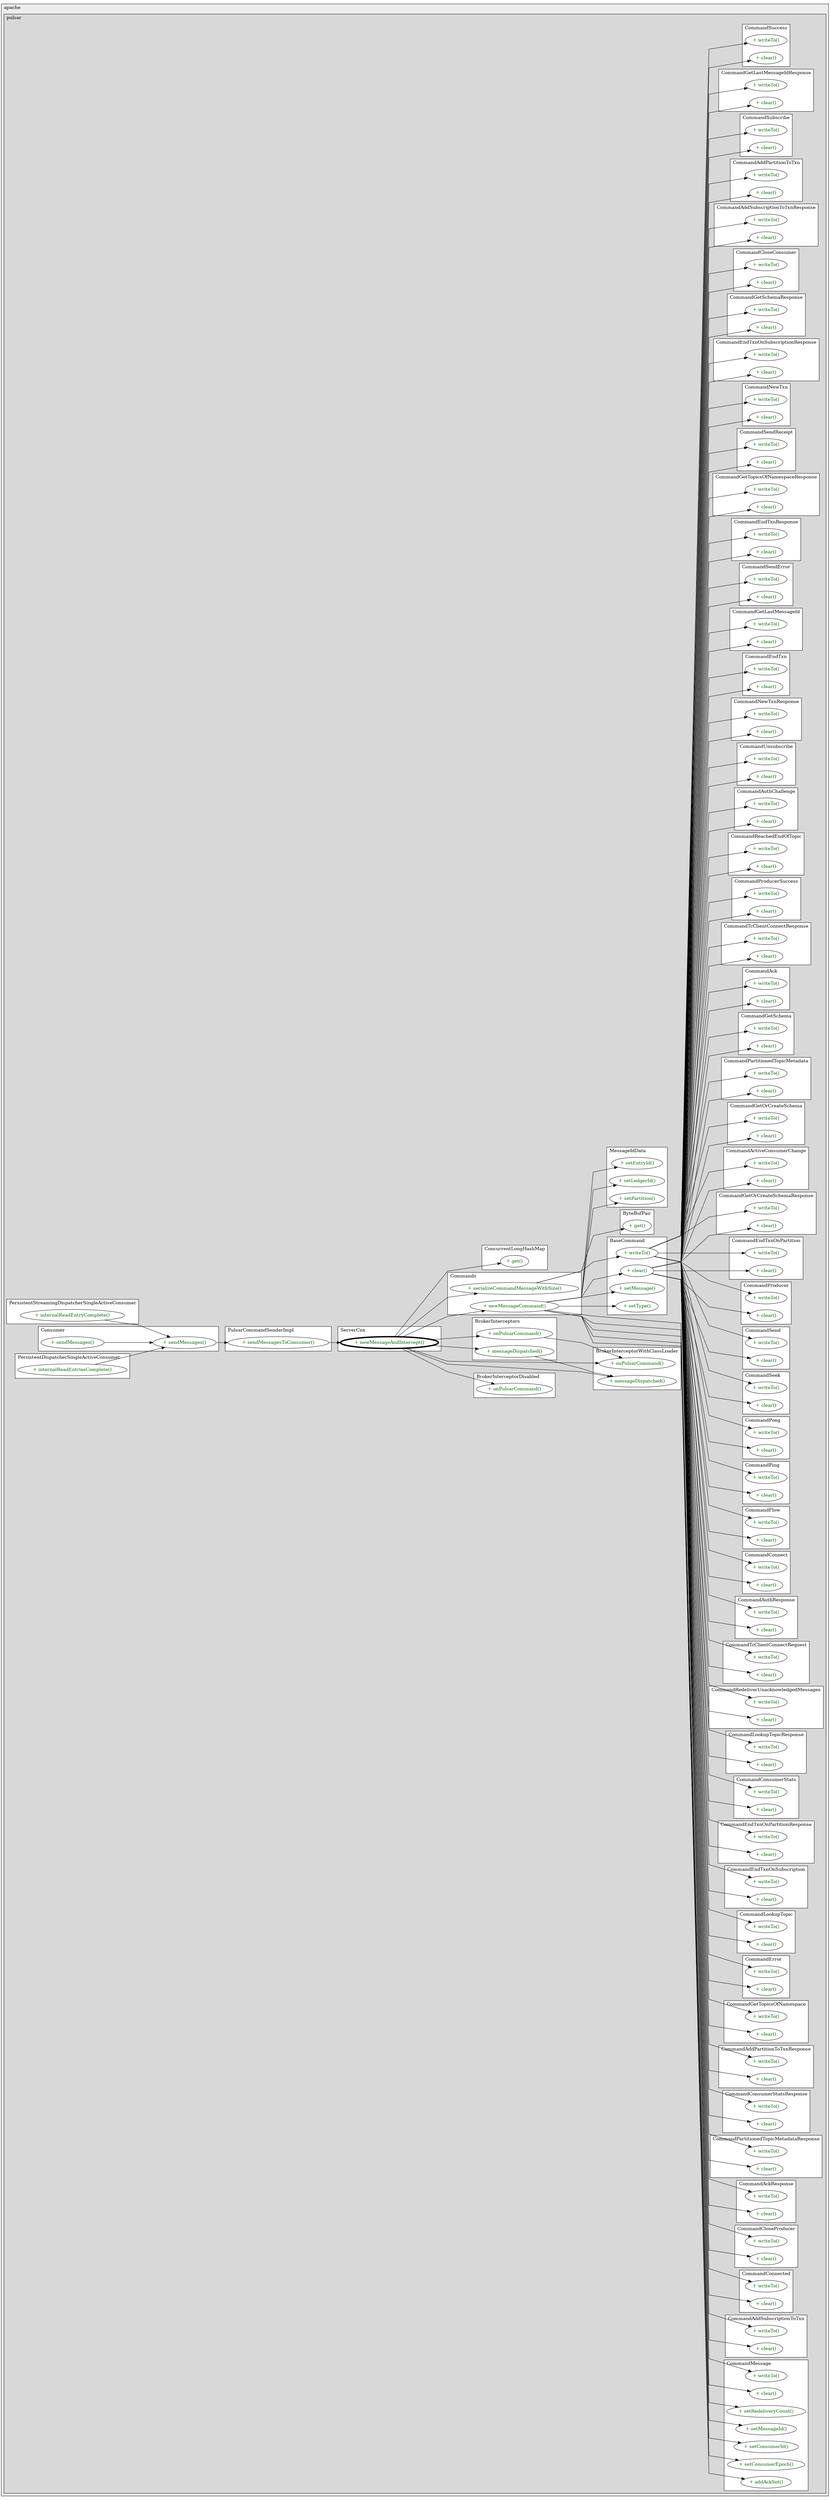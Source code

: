 @startuml

/' diagram meta data start
config=CallConfiguration;
{
  "rootMethod": "org.apache.pulsar.broker.service.ServerCnx#newMessageAndIntercept(long,long,long,int,int,ByteBuf,long[],String,long)",
  "projectClassification": {
    "searchMode": "OpenProject", // OpenProject, AllProjects
    "includedProjects": "",
    "pathEndKeywords": "*.impl",
    "isClientPath": "",
    "isClientName": "",
    "isTestPath": "",
    "isTestName": "",
    "isMappingPath": "",
    "isMappingName": "",
    "isDataAccessPath": "",
    "isDataAccessName": "",
    "isDataStructurePath": "",
    "isDataStructureName": "",
    "isInterfaceStructuresPath": "",
    "isInterfaceStructuresName": "",
    "isEntryPointPath": "",
    "isEntryPointName": "",
    "treatFinalFieldsAsMandatory": false
  },
  "graphRestriction": {
    "classPackageExcludeFilter": "",
    "classPackageIncludeFilter": "",
    "classNameExcludeFilter": "",
    "classNameIncludeFilter": "",
    "methodNameExcludeFilter": "",
    "methodNameIncludeFilter": "",
    "removeByInheritance": "", // inheritance/annotation based filtering is done in a second step
    "removeByAnnotation": "",
    "removeByClassPackage": "", // cleanup the graph after inheritance/annotation based filtering is done
    "removeByClassName": "",
    "cutMappings": false,
    "cutEnum": true,
    "cutTests": true,
    "cutClient": true,
    "cutDataAccess": true,
    "cutInterfaceStructures": true,
    "cutDataStructures": true,
    "cutGetterAndSetter": true,
    "cutConstructors": true
  },
  "graphTraversal": {
    "forwardDepth": 3,
    "backwardDepth": 3,
    "classPackageExcludeFilter": "",
    "classPackageIncludeFilter": "",
    "classNameExcludeFilter": "",
    "classNameIncludeFilter": "",
    "methodNameExcludeFilter": "",
    "methodNameIncludeFilter": "",
    "hideMappings": false,
    "hideDataStructures": false,
    "hidePrivateMethods": true,
    "hideInterfaceCalls": true, // indirection: implementation -> interface (is hidden) -> implementation
    "onlyShowApplicationEntryPoints": false, // root node is included
    "useMethodCallsForStructureDiagram": "ForwardOnly" // ForwardOnly, BothDirections, No
  },
  "details": {
    "aggregation": "GroupByClass", // ByClass, GroupByClass, None
    "showMethodParametersTypes": false,
    "showMethodParametersNames": false,
    "showMethodReturnType": false,
    "showPackageLevels": 2,
    "showCallOrder": false,
    "edgeMode": "MethodsOnly", // TypesOnly, MethodsOnly, TypesAndMethods, MethodsAndDirectTypeUsage
    "showDetailedClassStructure": false
  },
  "rootClass": "org.apache.pulsar.broker.service.ServerCnx",
  "extensionCallbackMethod": "" // qualified.class.name#methodName - signature: public static String method(String)
}
diagram meta data end '/



digraph g {
    rankdir="LR"
    splines=polyline
    

'nodes 
subgraph cluster_1411517106 { 
   	label=apache
	labeljust=l
	fillcolor="#ececec"
	style=filled
   
   subgraph cluster_523310109 { 
   	label=pulsar
	labeljust=l
	fillcolor="#d8d8d8"
	style=filled
   
   subgraph cluster_1009595974 { 
   	label=CommandSuccess
	labeljust=l
	fillcolor=white
	style=filled
   
   CommandSuccess297559756XXXclear0[
	label="+ clear()"
	style=filled
	fillcolor=white
	tooltip="CommandSuccess

null"
	fontcolor=darkgreen
];

CommandSuccess297559756XXXwriteTo2020032555[
	label="+ writeTo()"
	style=filled
	fillcolor=white
	tooltip="CommandSuccess

null"
	fontcolor=darkgreen
];
} 

subgraph cluster_1071744038 { 
   	label=CommandAddSubscriptionToTxn
	labeljust=l
	fillcolor=white
	style=filled
   
   CommandAddSubscriptionToTxn297559756XXXclear0[
	label="+ clear()"
	style=filled
	fillcolor=white
	tooltip="CommandAddSubscriptionToTxn

null"
	fontcolor=darkgreen
];

CommandAddSubscriptionToTxn297559756XXXwriteTo2020032555[
	label="+ writeTo()"
	style=filled
	fillcolor=white
	tooltip="CommandAddSubscriptionToTxn

null"
	fontcolor=darkgreen
];
} 

subgraph cluster_1084495104 { 
   	label=CommandConnected
	labeljust=l
	fillcolor=white
	style=filled
   
   CommandConnected297559756XXXclear0[
	label="+ clear()"
	style=filled
	fillcolor=white
	tooltip="CommandConnected

null"
	fontcolor=darkgreen
];

CommandConnected297559756XXXwriteTo2020032555[
	label="+ writeTo()"
	style=filled
	fillcolor=white
	tooltip="CommandConnected

null"
	fontcolor=darkgreen
];
} 

subgraph cluster_1099842015 { 
   	label=CommandCloseProducer
	labeljust=l
	fillcolor=white
	style=filled
   
   CommandCloseProducer297559756XXXclear0[
	label="+ clear()"
	style=filled
	fillcolor=white
	tooltip="CommandCloseProducer

null"
	fontcolor=darkgreen
];

CommandCloseProducer297559756XXXwriteTo2020032555[
	label="+ writeTo()"
	style=filled
	fillcolor=white
	tooltip="CommandCloseProducer

null"
	fontcolor=darkgreen
];
} 

subgraph cluster_1132581343 { 
   	label=CommandAckResponse
	labeljust=l
	fillcolor=white
	style=filled
   
   CommandAckResponse297559756XXXclear0[
	label="+ clear()"
	style=filled
	fillcolor=white
	tooltip="CommandAckResponse

null"
	fontcolor=darkgreen
];

CommandAckResponse297559756XXXwriteTo2020032555[
	label="+ writeTo()"
	style=filled
	fillcolor=white
	tooltip="CommandAckResponse

null"
	fontcolor=darkgreen
];
} 

subgraph cluster_1184701567 { 
   	label=CommandPartitionedTopicMetadataResponse
	labeljust=l
	fillcolor=white
	style=filled
   
   CommandPartitionedTopicMetadataResponse297559756XXXclear0[
	label="+ clear()"
	style=filled
	fillcolor=white
	tooltip="CommandPartitionedTopicMetadataResponse

null"
	fontcolor=darkgreen
];

CommandPartitionedTopicMetadataResponse297559756XXXwriteTo2020032555[
	label="+ writeTo()"
	style=filled
	fillcolor=white
	tooltip="CommandPartitionedTopicMetadataResponse

null"
	fontcolor=darkgreen
];
} 

subgraph cluster_1224357303 { 
   	label=Consumer
	labeljust=l
	fillcolor=white
	style=filled
   
   Consumer1718290011XXXsendMessages1093529996[
	label="+ sendMessages()"
	style=filled
	fillcolor=white
	tooltip="Consumer

&#10;  Dispatch a list of entries to the consumer. \<br/\>&#10;  \<b\>It is also responsible to release entries data and recycle entries object.\</b\>&#10; &#10;  @return a SendMessageInfo object that contains the detail of what was sent to consumer&#10; "
	fontcolor=darkgreen
];

Consumer1718290011XXXsendMessages1436037244[
	label="+ sendMessages()"
	style=filled
	fillcolor=white
	tooltip="Consumer

null"
	fontcolor=darkgreen
];
} 

subgraph cluster_1232211318 { 
   	label=MessageIdData
	labeljust=l
	fillcolor=white
	style=filled
   
   MessageIdData297559756XXXsetEntryId3327612[
	label="+ setEntryId()"
	style=filled
	fillcolor=white
	tooltip="MessageIdData

null"
	fontcolor=darkgreen
];

MessageIdData297559756XXXsetLedgerId3327612[
	label="+ setLedgerId()"
	style=filled
	fillcolor=white
	tooltip="MessageIdData

null"
	fontcolor=darkgreen
];

MessageIdData297559756XXXsetPartition104431[
	label="+ setPartition()"
	style=filled
	fillcolor=white
	tooltip="MessageIdData

null"
	fontcolor=darkgreen
];
} 

subgraph cluster_124729121 { 
   	label=CommandConsumerStatsResponse
	labeljust=l
	fillcolor=white
	style=filled
   
   CommandConsumerStatsResponse297559756XXXclear0[
	label="+ clear()"
	style=filled
	fillcolor=white
	tooltip="CommandConsumerStatsResponse

null"
	fontcolor=darkgreen
];

CommandConsumerStatsResponse297559756XXXwriteTo2020032555[
	label="+ writeTo()"
	style=filled
	fillcolor=white
	tooltip="CommandConsumerStatsResponse

null"
	fontcolor=darkgreen
];
} 

subgraph cluster_1295067010 { 
   	label=CommandAddPartitionToTxnResponse
	labeljust=l
	fillcolor=white
	style=filled
   
   CommandAddPartitionToTxnResponse297559756XXXclear0[
	label="+ clear()"
	style=filled
	fillcolor=white
	tooltip="CommandAddPartitionToTxnResponse

null"
	fontcolor=darkgreen
];

CommandAddPartitionToTxnResponse297559756XXXwriteTo2020032555[
	label="+ writeTo()"
	style=filled
	fillcolor=white
	tooltip="CommandAddPartitionToTxnResponse

null"
	fontcolor=darkgreen
];
} 

subgraph cluster_138098803 { 
   	label=CommandGetTopicsOfNamespace
	labeljust=l
	fillcolor=white
	style=filled
   
   CommandGetTopicsOfNamespace297559756XXXclear0[
	label="+ clear()"
	style=filled
	fillcolor=white
	tooltip="CommandGetTopicsOfNamespace

null"
	fontcolor=darkgreen
];

CommandGetTopicsOfNamespace297559756XXXwriteTo2020032555[
	label="+ writeTo()"
	style=filled
	fillcolor=white
	tooltip="CommandGetTopicsOfNamespace

null"
	fontcolor=darkgreen
];
} 

subgraph cluster_1398234495 { 
   	label=CommandError
	labeljust=l
	fillcolor=white
	style=filled
   
   CommandError297559756XXXclear0[
	label="+ clear()"
	style=filled
	fillcolor=white
	tooltip="CommandError

null"
	fontcolor=darkgreen
];

CommandError297559756XXXwriteTo2020032555[
	label="+ writeTo()"
	style=filled
	fillcolor=white
	tooltip="CommandError

null"
	fontcolor=darkgreen
];
} 

subgraph cluster_1401742860 { 
   	label=CommandLookupTopic
	labeljust=l
	fillcolor=white
	style=filled
   
   CommandLookupTopic297559756XXXclear0[
	label="+ clear()"
	style=filled
	fillcolor=white
	tooltip="CommandLookupTopic

null"
	fontcolor=darkgreen
];

CommandLookupTopic297559756XXXwriteTo2020032555[
	label="+ writeTo()"
	style=filled
	fillcolor=white
	tooltip="CommandLookupTopic

null"
	fontcolor=darkgreen
];
} 

subgraph cluster_1405374900 { 
   	label=CommandEndTxnOnSubscription
	labeljust=l
	fillcolor=white
	style=filled
   
   CommandEndTxnOnSubscription297559756XXXclear0[
	label="+ clear()"
	style=filled
	fillcolor=white
	tooltip="CommandEndTxnOnSubscription

null"
	fontcolor=darkgreen
];

CommandEndTxnOnSubscription297559756XXXwriteTo2020032555[
	label="+ writeTo()"
	style=filled
	fillcolor=white
	tooltip="CommandEndTxnOnSubscription

null"
	fontcolor=darkgreen
];
} 

subgraph cluster_144653824 { 
   	label=BrokerInterceptorDisabled
	labeljust=l
	fillcolor=white
	style=filled
   
   BrokerInterceptorDisabled1593963802XXXonPulsarCommand23274308[
	label="+ onPulsarCommand()"
	style=filled
	fillcolor=white
	tooltip="BrokerInterceptorDisabled

&#10;  Called by the broker while new command incoming.&#10; "
	fontcolor=darkgreen
];
} 

subgraph cluster_1579233516 { 
   	label=CommandEndTxnOnPartitionResponse
	labeljust=l
	fillcolor=white
	style=filled
   
   CommandEndTxnOnPartitionResponse297559756XXXclear0[
	label="+ clear()"
	style=filled
	fillcolor=white
	tooltip="CommandEndTxnOnPartitionResponse

null"
	fontcolor=darkgreen
];

CommandEndTxnOnPartitionResponse297559756XXXwriteTo2020032555[
	label="+ writeTo()"
	style=filled
	fillcolor=white
	tooltip="CommandEndTxnOnPartitionResponse

null"
	fontcolor=darkgreen
];
} 

subgraph cluster_1579858382 { 
   	label=PersistentStreamingDispatcherSingleActiveConsumer
	labeljust=l
	fillcolor=white
	style=filled
   
   PersistentStreamingDispatcherSingleActiveConsumer1101090806XXXinternalReadEntryComplete274903556[
	label="+ internalReadEntryComplete()"
	style=filled
	fillcolor=white
	tooltip="PersistentStreamingDispatcherSingleActiveConsumer

null"
	fontcolor=darkgreen
];
} 

subgraph cluster_1580024560 { 
   	label=PulsarCommandSenderImpl
	labeljust=l
	fillcolor=white
	style=filled
   
   PulsarCommandSenderImpl1718290011XXXsendMessagesToConsumer1208411256[
	label="+ sendMessagesToConsumer()"
	style=filled
	fillcolor=white
	tooltip="PulsarCommandSenderImpl

null"
	fontcolor=darkgreen
];
} 

subgraph cluster_1645707584 { 
   	label=CommandConsumerStats
	labeljust=l
	fillcolor=white
	style=filled
   
   CommandConsumerStats297559756XXXclear0[
	label="+ clear()"
	style=filled
	fillcolor=white
	tooltip="CommandConsumerStats

null"
	fontcolor=darkgreen
];

CommandConsumerStats297559756XXXwriteTo2020032555[
	label="+ writeTo()"
	style=filled
	fillcolor=white
	tooltip="CommandConsumerStats

null"
	fontcolor=darkgreen
];
} 

subgraph cluster_1712165485 { 
   	label=CommandLookupTopicResponse
	labeljust=l
	fillcolor=white
	style=filled
   
   CommandLookupTopicResponse297559756XXXclear0[
	label="+ clear()"
	style=filled
	fillcolor=white
	tooltip="CommandLookupTopicResponse

null"
	fontcolor=darkgreen
];

CommandLookupTopicResponse297559756XXXwriteTo2020032555[
	label="+ writeTo()"
	style=filled
	fillcolor=white
	tooltip="CommandLookupTopicResponse

null"
	fontcolor=darkgreen
];
} 

subgraph cluster_1713935946 { 
   	label=CommandRedeliverUnacknowledgedMessages
	labeljust=l
	fillcolor=white
	style=filled
   
   CommandRedeliverUnacknowledgedMessages297559756XXXclear0[
	label="+ clear()"
	style=filled
	fillcolor=white
	tooltip="CommandRedeliverUnacknowledgedMessages

null"
	fontcolor=darkgreen
];

CommandRedeliverUnacknowledgedMessages297559756XXXwriteTo2020032555[
	label="+ writeTo()"
	style=filled
	fillcolor=white
	tooltip="CommandRedeliverUnacknowledgedMessages

null"
	fontcolor=darkgreen
];
} 

subgraph cluster_1771091607 { 
   	label=ByteBufPair
	labeljust=l
	fillcolor=white
	style=filled
   
   ByteBufPair1070348832XXXget1617342572[
	label="+ get()"
	style=filled
	fillcolor=white
	tooltip="ByteBufPair

&#10;  Get a new {@link ByteBufPair} from the pool and assign 2 buffers to it.&#10; &#10;  \<p\>The buffers b1 and b2 lifecycles are now managed by the ByteBufPair:&#10;  when the {@link ByteBufPair} is deallocated, b1 and b2 will be released as well.&#10; &#10;  @param b1&#10;  @param b2&#10;  @return&#10; "
	fontcolor=darkgreen
];
} 

subgraph cluster_1784639295 { 
   	label=BrokerInterceptorWithClassLoader
	labeljust=l
	fillcolor=white
	style=filled
   
   BrokerInterceptorWithClassLoader1588982040XXXmessageDispatched620408003[
	label="+ messageDispatched()"
	style=filled
	fillcolor=white
	tooltip="BrokerInterceptorWithClassLoader

&#10;  Intercept after a message is dispatched to consumer.&#10; &#10;  @param cnx client Connection&#10;  @param consumer Consumer object&#10;  @param ledgerId Ledger ID&#10;  @param entryId Entry ID&#10;  @param headersAndPayload Data&#10; "
	fontcolor=darkgreen
];

BrokerInterceptorWithClassLoader1588982040XXXonPulsarCommand23274308[
	label="+ onPulsarCommand()"
	style=filled
	fillcolor=white
	tooltip="BrokerInterceptorWithClassLoader

&#10;  Called by the broker while new command incoming.&#10; "
	fontcolor=darkgreen
];
} 

subgraph cluster_1789558120 { 
   	label=CommandTcClientConnectRequest
	labeljust=l
	fillcolor=white
	style=filled
   
   CommandTcClientConnectRequest297559756XXXclear0[
	label="+ clear()"
	style=filled
	fillcolor=white
	tooltip="CommandTcClientConnectRequest

null"
	fontcolor=darkgreen
];

CommandTcClientConnectRequest297559756XXXwriteTo2020032555[
	label="+ writeTo()"
	style=filled
	fillcolor=white
	tooltip="CommandTcClientConnectRequest

null"
	fontcolor=darkgreen
];
} 

subgraph cluster_179445426 { 
   	label=CommandAuthResponse
	labeljust=l
	fillcolor=white
	style=filled
   
   CommandAuthResponse297559756XXXclear0[
	label="+ clear()"
	style=filled
	fillcolor=white
	tooltip="CommandAuthResponse

null"
	fontcolor=darkgreen
];

CommandAuthResponse297559756XXXwriteTo2020032555[
	label="+ writeTo()"
	style=filled
	fillcolor=white
	tooltip="CommandAuthResponse

null"
	fontcolor=darkgreen
];
} 

subgraph cluster_1808925345 { 
   	label=CommandConnect
	labeljust=l
	fillcolor=white
	style=filled
   
   CommandConnect297559756XXXclear0[
	label="+ clear()"
	style=filled
	fillcolor=white
	tooltip="CommandConnect

null"
	fontcolor=darkgreen
];

CommandConnect297559756XXXwriteTo2020032555[
	label="+ writeTo()"
	style=filled
	fillcolor=white
	tooltip="CommandConnect

null"
	fontcolor=darkgreen
];
} 

subgraph cluster_1812498878 { 
   	label=CommandMessage
	labeljust=l
	fillcolor=white
	style=filled
   
   CommandMessage297559756XXXaddAckSet3327612[
	label="+ addAckSet()"
	style=filled
	fillcolor=white
	tooltip="CommandMessage

null"
	fontcolor=darkgreen
];

CommandMessage297559756XXXclear0[
	label="+ clear()"
	style=filled
	fillcolor=white
	tooltip="CommandMessage

null"
	fontcolor=darkgreen
];

CommandMessage297559756XXXsetConsumerEpoch3327612[
	label="+ setConsumerEpoch()"
	style=filled
	fillcolor=white
	tooltip="CommandMessage

null"
	fontcolor=darkgreen
];

CommandMessage297559756XXXsetConsumerId3327612[
	label="+ setConsumerId()"
	style=filled
	fillcolor=white
	tooltip="CommandMessage

null"
	fontcolor=darkgreen
];

CommandMessage297559756XXXsetMessageId0[
	label="+ setMessageId()"
	style=filled
	fillcolor=white
	tooltip="CommandMessage

null"
	fontcolor=darkgreen
];

CommandMessage297559756XXXsetRedeliveryCount104431[
	label="+ setRedeliveryCount()"
	style=filled
	fillcolor=white
	tooltip="CommandMessage

null"
	fontcolor=darkgreen
];

CommandMessage297559756XXXwriteTo2020032555[
	label="+ writeTo()"
	style=filled
	fillcolor=white
	tooltip="CommandMessage

null"
	fontcolor=darkgreen
];
} 

subgraph cluster_183675607 { 
   	label=CommandFlow
	labeljust=l
	fillcolor=white
	style=filled
   
   CommandFlow297559756XXXclear0[
	label="+ clear()"
	style=filled
	fillcolor=white
	tooltip="CommandFlow

null"
	fontcolor=darkgreen
];

CommandFlow297559756XXXwriteTo2020032555[
	label="+ writeTo()"
	style=filled
	fillcolor=white
	tooltip="CommandFlow

null"
	fontcolor=darkgreen
];
} 

subgraph cluster_183970587 { 
   	label=CommandPing
	labeljust=l
	fillcolor=white
	style=filled
   
   CommandPing297559756XXXclear0[
	label="+ clear()"
	style=filled
	fillcolor=white
	tooltip="CommandPing

null"
	fontcolor=darkgreen
];

CommandPing297559756XXXwriteTo2020032555[
	label="+ writeTo()"
	style=filled
	fillcolor=white
	tooltip="CommandPing

null"
	fontcolor=darkgreen
];
} 

subgraph cluster_183976353 { 
   	label=CommandPong
	labeljust=l
	fillcolor=white
	style=filled
   
   CommandPong297559756XXXclear0[
	label="+ clear()"
	style=filled
	fillcolor=white
	tooltip="CommandPong

null"
	fontcolor=darkgreen
];

CommandPong297559756XXXwriteTo2020032555[
	label="+ writeTo()"
	style=filled
	fillcolor=white
	tooltip="CommandPong

null"
	fontcolor=darkgreen
];
} 

subgraph cluster_184055841 { 
   	label=CommandSeek
	labeljust=l
	fillcolor=white
	style=filled
   
   CommandSeek297559756XXXclear0[
	label="+ clear()"
	style=filled
	fillcolor=white
	tooltip="CommandSeek

null"
	fontcolor=darkgreen
];

CommandSeek297559756XXXwriteTo2020032555[
	label="+ writeTo()"
	style=filled
	fillcolor=white
	tooltip="CommandSeek

null"
	fontcolor=darkgreen
];
} 

subgraph cluster_184056113 { 
   	label=CommandSend
	labeljust=l
	fillcolor=white
	style=filled
   
   CommandSend297559756XXXclear0[
	label="+ clear()"
	style=filled
	fillcolor=white
	tooltip="CommandSend

null"
	fontcolor=darkgreen
];

CommandSend297559756XXXwriteTo2020032555[
	label="+ writeTo()"
	style=filled
	fillcolor=white
	tooltip="CommandSend

null"
	fontcolor=darkgreen
];
} 

subgraph cluster_1850132746 { 
   	label=Commands
	labeljust=l
	fillcolor=white
	style=filled
   
   Commands1070348832XXXnewMessageCommand1102892290[
	label="+ newMessageCommand()"
	style=filled
	fillcolor=white
	tooltip="Commands

null"
	fontcolor=darkgreen
];

Commands1070348832XXXserializeCommandMessageWithSize1074605475[
	label="+ serializeCommandMessageWithSize()"
	style=filled
	fillcolor=white
	tooltip="Commands

null"
	fontcolor=darkgreen
];
} 

subgraph cluster_188777285 { 
   	label=CommandProducer
	labeljust=l
	fillcolor=white
	style=filled
   
   CommandProducer297559756XXXclear0[
	label="+ clear()"
	style=filled
	fillcolor=white
	tooltip="CommandProducer

null"
	fontcolor=darkgreen
];

CommandProducer297559756XXXwriteTo2020032555[
	label="+ writeTo()"
	style=filled
	fillcolor=white
	tooltip="CommandProducer

null"
	fontcolor=darkgreen
];
} 

subgraph cluster_1908622925 { 
   	label=CommandEndTxnOnPartition
	labeljust=l
	fillcolor=white
	style=filled
   
   CommandEndTxnOnPartition297559756XXXclear0[
	label="+ clear()"
	style=filled
	fillcolor=white
	tooltip="CommandEndTxnOnPartition

null"
	fontcolor=darkgreen
];

CommandEndTxnOnPartition297559756XXXwriteTo2020032555[
	label="+ writeTo()"
	style=filled
	fillcolor=white
	tooltip="CommandEndTxnOnPartition

null"
	fontcolor=darkgreen
];
} 

subgraph cluster_2039573362 { 
   	label=CommandGetOrCreateSchemaResponse
	labeljust=l
	fillcolor=white
	style=filled
   
   CommandGetOrCreateSchemaResponse297559756XXXclear0[
	label="+ clear()"
	style=filled
	fillcolor=white
	tooltip="CommandGetOrCreateSchemaResponse

null"
	fontcolor=darkgreen
];

CommandGetOrCreateSchemaResponse297559756XXXwriteTo2020032555[
	label="+ writeTo()"
	style=filled
	fillcolor=white
	tooltip="CommandGetOrCreateSchemaResponse

null"
	fontcolor=darkgreen
];
} 

subgraph cluster_2126729805 { 
   	label=BrokerInterceptors
	labeljust=l
	fillcolor=white
	style=filled
   
   BrokerInterceptors1588982040XXXmessageDispatched620408003[
	label="+ messageDispatched()"
	style=filled
	fillcolor=white
	tooltip="BrokerInterceptors

&#10;  Intercept after a message is dispatched to consumer.&#10; &#10;  @param cnx client Connection&#10;  @param consumer Consumer object&#10;  @param ledgerId Ledger ID&#10;  @param entryId Entry ID&#10;  @param headersAndPayload Data&#10; "
	fontcolor=darkgreen
];

BrokerInterceptors1588982040XXXonPulsarCommand23274308[
	label="+ onPulsarCommand()"
	style=filled
	fillcolor=white
	tooltip="BrokerInterceptors

&#10;  Called by the broker while new command incoming.&#10; "
	fontcolor=darkgreen
];
} 

subgraph cluster_242742165 { 
   	label=CommandActiveConsumerChange
	labeljust=l
	fillcolor=white
	style=filled
   
   CommandActiveConsumerChange297559756XXXclear0[
	label="+ clear()"
	style=filled
	fillcolor=white
	tooltip="CommandActiveConsumerChange

null"
	fontcolor=darkgreen
];

CommandActiveConsumerChange297559756XXXwriteTo2020032555[
	label="+ writeTo()"
	style=filled
	fillcolor=white
	tooltip="CommandActiveConsumerChange

null"
	fontcolor=darkgreen
];
} 

subgraph cluster_25257683 { 
   	label=CommandGetOrCreateSchema
	labeljust=l
	fillcolor=white
	style=filled
   
   CommandGetOrCreateSchema297559756XXXclear0[
	label="+ clear()"
	style=filled
	fillcolor=white
	tooltip="CommandGetOrCreateSchema

null"
	fontcolor=darkgreen
];

CommandGetOrCreateSchema297559756XXXwriteTo2020032555[
	label="+ writeTo()"
	style=filled
	fillcolor=white
	tooltip="CommandGetOrCreateSchema

null"
	fontcolor=darkgreen
];
} 

subgraph cluster_255286754 { 
   	label=CommandPartitionedTopicMetadata
	labeljust=l
	fillcolor=white
	style=filled
   
   CommandPartitionedTopicMetadata297559756XXXclear0[
	label="+ clear()"
	style=filled
	fillcolor=white
	tooltip="CommandPartitionedTopicMetadata

null"
	fontcolor=darkgreen
];

CommandPartitionedTopicMetadata297559756XXXwriteTo2020032555[
	label="+ writeTo()"
	style=filled
	fillcolor=white
	tooltip="CommandPartitionedTopicMetadata

null"
	fontcolor=darkgreen
];
} 

subgraph cluster_282742926 { 
   	label=CommandGetSchema
	labeljust=l
	fillcolor=white
	style=filled
   
   CommandGetSchema297559756XXXclear0[
	label="+ clear()"
	style=filled
	fillcolor=white
	tooltip="CommandGetSchema

null"
	fontcolor=darkgreen
];

CommandGetSchema297559756XXXwriteTo2020032555[
	label="+ writeTo()"
	style=filled
	fillcolor=white
	tooltip="CommandGetSchema

null"
	fontcolor=darkgreen
];
} 

subgraph cluster_283014592 { 
   	label=CommandAck
	labeljust=l
	fillcolor=white
	style=filled
   
   CommandAck297559756XXXclear0[
	label="+ clear()"
	style=filled
	fillcolor=white
	tooltip="CommandAck

null"
	fontcolor=darkgreen
];

CommandAck297559756XXXwriteTo2020032555[
	label="+ writeTo()"
	style=filled
	fillcolor=white
	tooltip="CommandAck

null"
	fontcolor=darkgreen
];
} 

subgraph cluster_300981562 { 
   	label=PersistentDispatcherSingleActiveConsumer
	labeljust=l
	fillcolor=white
	style=filled
   
   PersistentDispatcherSingleActiveConsumer1101090806XXXinternalReadEntriesComplete1160535363[
	label="+ internalReadEntriesComplete()"
	style=filled
	fillcolor=white
	tooltip="PersistentDispatcherSingleActiveConsumer

null"
	fontcolor=darkgreen
];
} 

subgraph cluster_305339256 { 
   	label=CommandTcClientConnectResponse
	labeljust=l
	fillcolor=white
	style=filled
   
   CommandTcClientConnectResponse297559756XXXclear0[
	label="+ clear()"
	style=filled
	fillcolor=white
	tooltip="CommandTcClientConnectResponse

null"
	fontcolor=darkgreen
];

CommandTcClientConnectResponse297559756XXXwriteTo2020032555[
	label="+ writeTo()"
	style=filled
	fillcolor=white
	tooltip="CommandTcClientConnectResponse

null"
	fontcolor=darkgreen
];
} 

subgraph cluster_309943608 { 
   	label=CommandProducerSuccess
	labeljust=l
	fillcolor=white
	style=filled
   
   CommandProducerSuccess297559756XXXclear0[
	label="+ clear()"
	style=filled
	fillcolor=white
	tooltip="CommandProducerSuccess

null"
	fontcolor=darkgreen
];

CommandProducerSuccess297559756XXXwriteTo2020032555[
	label="+ writeTo()"
	style=filled
	fillcolor=white
	tooltip="CommandProducerSuccess

null"
	fontcolor=darkgreen
];
} 

subgraph cluster_330549314 { 
   	label=ConcurrentLongHashMap
	labeljust=l
	fillcolor=white
	style=filled
   
   ConcurrentLongHashMap201476337XXXget3327612[
	label="+ get()"
	style=filled
	fillcolor=white
	tooltip="ConcurrentLongHashMap

null"
	fontcolor=darkgreen
];
} 

subgraph cluster_333026342 { 
   	label=CommandReachedEndOfTopic
	labeljust=l
	fillcolor=white
	style=filled
   
   CommandReachedEndOfTopic297559756XXXclear0[
	label="+ clear()"
	style=filled
	fillcolor=white
	tooltip="CommandReachedEndOfTopic

null"
	fontcolor=darkgreen
];

CommandReachedEndOfTopic297559756XXXwriteTo2020032555[
	label="+ writeTo()"
	style=filled
	fillcolor=white
	tooltip="CommandReachedEndOfTopic

null"
	fontcolor=darkgreen
];
} 

subgraph cluster_335593490 { 
   	label=CommandAuthChallenge
	labeljust=l
	fillcolor=white
	style=filled
   
   CommandAuthChallenge297559756XXXclear0[
	label="+ clear()"
	style=filled
	fillcolor=white
	tooltip="CommandAuthChallenge

null"
	fontcolor=darkgreen
];

CommandAuthChallenge297559756XXXwriteTo2020032555[
	label="+ writeTo()"
	style=filled
	fillcolor=white
	tooltip="CommandAuthChallenge

null"
	fontcolor=darkgreen
];
} 

subgraph cluster_336068872 { 
   	label=CommandUnsubscribe
	labeljust=l
	fillcolor=white
	style=filled
   
   CommandUnsubscribe297559756XXXclear0[
	label="+ clear()"
	style=filled
	fillcolor=white
	tooltip="CommandUnsubscribe

null"
	fontcolor=darkgreen
];

CommandUnsubscribe297559756XXXwriteTo2020032555[
	label="+ writeTo()"
	style=filled
	fillcolor=white
	tooltip="CommandUnsubscribe

null"
	fontcolor=darkgreen
];
} 

subgraph cluster_37770612 { 
   	label=CommandNewTxnResponse
	labeljust=l
	fillcolor=white
	style=filled
   
   CommandNewTxnResponse297559756XXXclear0[
	label="+ clear()"
	style=filled
	fillcolor=white
	tooltip="CommandNewTxnResponse

null"
	fontcolor=darkgreen
];

CommandNewTxnResponse297559756XXXwriteTo2020032555[
	label="+ writeTo()"
	style=filled
	fillcolor=white
	tooltip="CommandNewTxnResponse

null"
	fontcolor=darkgreen
];
} 

subgraph cluster_391459576 { 
   	label=CommandEndTxn
	labeljust=l
	fillcolor=white
	style=filled
   
   CommandEndTxn297559756XXXclear0[
	label="+ clear()"
	style=filled
	fillcolor=white
	tooltip="CommandEndTxn

null"
	fontcolor=darkgreen
];

CommandEndTxn297559756XXXwriteTo2020032555[
	label="+ writeTo()"
	style=filled
	fillcolor=white
	tooltip="CommandEndTxn

null"
	fontcolor=darkgreen
];
} 

subgraph cluster_400332289 { 
   	label=CommandGetLastMessageId
	labeljust=l
	fillcolor=white
	style=filled
   
   CommandGetLastMessageId297559756XXXclear0[
	label="+ clear()"
	style=filled
	fillcolor=white
	tooltip="CommandGetLastMessageId

null"
	fontcolor=darkgreen
];

CommandGetLastMessageId297559756XXXwriteTo2020032555[
	label="+ writeTo()"
	style=filled
	fillcolor=white
	tooltip="CommandGetLastMessageId

null"
	fontcolor=darkgreen
];
} 

subgraph cluster_502628521 { 
   	label=CommandSendError
	labeljust=l
	fillcolor=white
	style=filled
   
   CommandSendError297559756XXXclear0[
	label="+ clear()"
	style=filled
	fillcolor=white
	tooltip="CommandSendError

null"
	fontcolor=darkgreen
];

CommandSendError297559756XXXwriteTo2020032555[
	label="+ writeTo()"
	style=filled
	fillcolor=white
	tooltip="CommandSendError

null"
	fontcolor=darkgreen
];
} 

subgraph cluster_505400487 { 
   	label=CommandEndTxnResponse
	labeljust=l
	fillcolor=white
	style=filled
   
   CommandEndTxnResponse297559756XXXclear0[
	label="+ clear()"
	style=filled
	fillcolor=white
	tooltip="CommandEndTxnResponse

null"
	fontcolor=darkgreen
];

CommandEndTxnResponse297559756XXXwriteTo2020032555[
	label="+ writeTo()"
	style=filled
	fillcolor=white
	tooltip="CommandEndTxnResponse

null"
	fontcolor=darkgreen
];
} 

subgraph cluster_533892564 { 
   	label=CommandGetTopicsOfNamespaceResponse
	labeljust=l
	fillcolor=white
	style=filled
   
   CommandGetTopicsOfNamespaceResponse297559756XXXclear0[
	label="+ clear()"
	style=filled
	fillcolor=white
	tooltip="CommandGetTopicsOfNamespaceResponse

null"
	fontcolor=darkgreen
];

CommandGetTopicsOfNamespaceResponse297559756XXXwriteTo2020032555[
	label="+ writeTo()"
	style=filled
	fillcolor=white
	tooltip="CommandGetTopicsOfNamespaceResponse

null"
	fontcolor=darkgreen
];
} 

subgraph cluster_571606983 { 
   	label=CommandSendReceipt
	labeljust=l
	fillcolor=white
	style=filled
   
   CommandSendReceipt297559756XXXclear0[
	label="+ clear()"
	style=filled
	fillcolor=white
	tooltip="CommandSendReceipt

null"
	fontcolor=darkgreen
];

CommandSendReceipt297559756XXXwriteTo2020032555[
	label="+ writeTo()"
	style=filled
	fillcolor=white
	tooltip="CommandSendReceipt

null"
	fontcolor=darkgreen
];
} 

subgraph cluster_602228472 { 
   	label=BaseCommand
	labeljust=l
	fillcolor=white
	style=filled
   
   BaseCommand297559756XXXclear0[
	label="+ clear()"
	style=filled
	fillcolor=white
	tooltip="BaseCommand

null"
	fontcolor=darkgreen
];

BaseCommand297559756XXXsetMessage0[
	label="+ setMessage()"
	style=filled
	fillcolor=white
	tooltip="BaseCommand

null"
	fontcolor=darkgreen
];

BaseCommand297559756XXXsetType2622298[
	label="+ setType()"
	style=filled
	fillcolor=white
	tooltip="BaseCommand

null"
	fontcolor=darkgreen
];

BaseCommand297559756XXXwriteTo2020032555[
	label="+ writeTo()"
	style=filled
	fillcolor=white
	tooltip="BaseCommand

null"
	fontcolor=darkgreen
];
} 

subgraph cluster_641376275 { 
   	label=CommandNewTxn
	labeljust=l
	fillcolor=white
	style=filled
   
   CommandNewTxn297559756XXXclear0[
	label="+ clear()"
	style=filled
	fillcolor=white
	tooltip="CommandNewTxn

null"
	fontcolor=darkgreen
];

CommandNewTxn297559756XXXwriteTo2020032555[
	label="+ writeTo()"
	style=filled
	fillcolor=white
	tooltip="CommandNewTxn

null"
	fontcolor=darkgreen
];
} 

subgraph cluster_647157269 { 
   	label=CommandEndTxnOnSubscriptionResponse
	labeljust=l
	fillcolor=white
	style=filled
   
   CommandEndTxnOnSubscriptionResponse297559756XXXclear0[
	label="+ clear()"
	style=filled
	fillcolor=white
	tooltip="CommandEndTxnOnSubscriptionResponse

null"
	fontcolor=darkgreen
];

CommandEndTxnOnSubscriptionResponse297559756XXXwriteTo2020032555[
	label="+ writeTo()"
	style=filled
	fillcolor=white
	tooltip="CommandEndTxnOnSubscriptionResponse

null"
	fontcolor=darkgreen
];
} 

subgraph cluster_655448815 { 
   	label=CommandGetSchemaResponse
	labeljust=l
	fillcolor=white
	style=filled
   
   CommandGetSchemaResponse297559756XXXclear0[
	label="+ clear()"
	style=filled
	fillcolor=white
	tooltip="CommandGetSchemaResponse

null"
	fontcolor=darkgreen
];

CommandGetSchemaResponse297559756XXXwriteTo2020032555[
	label="+ writeTo()"
	style=filled
	fillcolor=white
	tooltip="CommandGetSchemaResponse

null"
	fontcolor=darkgreen
];
} 

subgraph cluster_663850363 { 
   	label=CommandCloseConsumer
	labeljust=l
	fillcolor=white
	style=filled
   
   CommandCloseConsumer297559756XXXclear0[
	label="+ clear()"
	style=filled
	fillcolor=white
	tooltip="CommandCloseConsumer

null"
	fontcolor=darkgreen
];

CommandCloseConsumer297559756XXXwriteTo2020032555[
	label="+ writeTo()"
	style=filled
	fillcolor=white
	tooltip="CommandCloseConsumer

null"
	fontcolor=darkgreen
];
} 

subgraph cluster_716473797 { 
   	label=CommandAddSubscriptionToTxnResponse
	labeljust=l
	fillcolor=white
	style=filled
   
   CommandAddSubscriptionToTxnResponse297559756XXXclear0[
	label="+ clear()"
	style=filled
	fillcolor=white
	tooltip="CommandAddSubscriptionToTxnResponse

null"
	fontcolor=darkgreen
];

CommandAddSubscriptionToTxnResponse297559756XXXwriteTo2020032555[
	label="+ writeTo()"
	style=filled
	fillcolor=white
	tooltip="CommandAddSubscriptionToTxnResponse

null"
	fontcolor=darkgreen
];
} 

subgraph cluster_744895203 { 
   	label=CommandAddPartitionToTxn
	labeljust=l
	fillcolor=white
	style=filled
   
   CommandAddPartitionToTxn297559756XXXclear0[
	label="+ clear()"
	style=filled
	fillcolor=white
	tooltip="CommandAddPartitionToTxn

null"
	fontcolor=darkgreen
];

CommandAddPartitionToTxn297559756XXXwriteTo2020032555[
	label="+ writeTo()"
	style=filled
	fillcolor=white
	tooltip="CommandAddPartitionToTxn

null"
	fontcolor=darkgreen
];
} 

subgraph cluster_923169591 { 
   	label=ServerCnx
	labeljust=l
	fillcolor=white
	style=filled
   
   ServerCnx1718290011XXXnewMessageAndIntercept328905246[
	label="+ newMessageAndIntercept()"
	style=filled
	fillcolor=white
	tooltip="ServerCnx

null"
	penwidth=4
	fontcolor=darkgreen
];
} 

subgraph cluster_9557313 { 
   	label=CommandSubscribe
	labeljust=l
	fillcolor=white
	style=filled
   
   CommandSubscribe297559756XXXclear0[
	label="+ clear()"
	style=filled
	fillcolor=white
	tooltip="CommandSubscribe

null"
	fontcolor=darkgreen
];

CommandSubscribe297559756XXXwriteTo2020032555[
	label="+ writeTo()"
	style=filled
	fillcolor=white
	tooltip="CommandSubscribe

null"
	fontcolor=darkgreen
];
} 

subgraph cluster_966364320 { 
   	label=CommandGetLastMessageIdResponse
	labeljust=l
	fillcolor=white
	style=filled
   
   CommandGetLastMessageIdResponse297559756XXXclear0[
	label="+ clear()"
	style=filled
	fillcolor=white
	tooltip="CommandGetLastMessageIdResponse

null"
	fontcolor=darkgreen
];

CommandGetLastMessageIdResponse297559756XXXwriteTo2020032555[
	label="+ writeTo()"
	style=filled
	fillcolor=white
	tooltip="CommandGetLastMessageIdResponse

null"
	fontcolor=darkgreen
];
} 
} 
} 

'edges    
BaseCommand297559756XXXclear0 -> CommandAck297559756XXXclear0;
BaseCommand297559756XXXclear0 -> CommandAckResponse297559756XXXclear0;
BaseCommand297559756XXXclear0 -> CommandActiveConsumerChange297559756XXXclear0;
BaseCommand297559756XXXclear0 -> CommandAddPartitionToTxn297559756XXXclear0;
BaseCommand297559756XXXclear0 -> CommandAddPartitionToTxnResponse297559756XXXclear0;
BaseCommand297559756XXXclear0 -> CommandAddSubscriptionToTxn297559756XXXclear0;
BaseCommand297559756XXXclear0 -> CommandAddSubscriptionToTxnResponse297559756XXXclear0;
BaseCommand297559756XXXclear0 -> CommandAuthChallenge297559756XXXclear0;
BaseCommand297559756XXXclear0 -> CommandAuthResponse297559756XXXclear0;
BaseCommand297559756XXXclear0 -> CommandCloseConsumer297559756XXXclear0;
BaseCommand297559756XXXclear0 -> CommandCloseProducer297559756XXXclear0;
BaseCommand297559756XXXclear0 -> CommandConnect297559756XXXclear0;
BaseCommand297559756XXXclear0 -> CommandConnected297559756XXXclear0;
BaseCommand297559756XXXclear0 -> CommandConsumerStats297559756XXXclear0;
BaseCommand297559756XXXclear0 -> CommandConsumerStatsResponse297559756XXXclear0;
BaseCommand297559756XXXclear0 -> CommandEndTxn297559756XXXclear0;
BaseCommand297559756XXXclear0 -> CommandEndTxnOnPartition297559756XXXclear0;
BaseCommand297559756XXXclear0 -> CommandEndTxnOnPartitionResponse297559756XXXclear0;
BaseCommand297559756XXXclear0 -> CommandEndTxnOnSubscription297559756XXXclear0;
BaseCommand297559756XXXclear0 -> CommandEndTxnOnSubscriptionResponse297559756XXXclear0;
BaseCommand297559756XXXclear0 -> CommandEndTxnResponse297559756XXXclear0;
BaseCommand297559756XXXclear0 -> CommandError297559756XXXclear0;
BaseCommand297559756XXXclear0 -> CommandFlow297559756XXXclear0;
BaseCommand297559756XXXclear0 -> CommandGetLastMessageId297559756XXXclear0;
BaseCommand297559756XXXclear0 -> CommandGetLastMessageIdResponse297559756XXXclear0;
BaseCommand297559756XXXclear0 -> CommandGetOrCreateSchema297559756XXXclear0;
BaseCommand297559756XXXclear0 -> CommandGetOrCreateSchemaResponse297559756XXXclear0;
BaseCommand297559756XXXclear0 -> CommandGetSchema297559756XXXclear0;
BaseCommand297559756XXXclear0 -> CommandGetSchemaResponse297559756XXXclear0;
BaseCommand297559756XXXclear0 -> CommandGetTopicsOfNamespace297559756XXXclear0;
BaseCommand297559756XXXclear0 -> CommandGetTopicsOfNamespaceResponse297559756XXXclear0;
BaseCommand297559756XXXclear0 -> CommandLookupTopic297559756XXXclear0;
BaseCommand297559756XXXclear0 -> CommandLookupTopicResponse297559756XXXclear0;
BaseCommand297559756XXXclear0 -> CommandMessage297559756XXXclear0;
BaseCommand297559756XXXclear0 -> CommandNewTxn297559756XXXclear0;
BaseCommand297559756XXXclear0 -> CommandNewTxnResponse297559756XXXclear0;
BaseCommand297559756XXXclear0 -> CommandPartitionedTopicMetadata297559756XXXclear0;
BaseCommand297559756XXXclear0 -> CommandPartitionedTopicMetadataResponse297559756XXXclear0;
BaseCommand297559756XXXclear0 -> CommandPing297559756XXXclear0;
BaseCommand297559756XXXclear0 -> CommandPong297559756XXXclear0;
BaseCommand297559756XXXclear0 -> CommandProducer297559756XXXclear0;
BaseCommand297559756XXXclear0 -> CommandProducerSuccess297559756XXXclear0;
BaseCommand297559756XXXclear0 -> CommandReachedEndOfTopic297559756XXXclear0;
BaseCommand297559756XXXclear0 -> CommandRedeliverUnacknowledgedMessages297559756XXXclear0;
BaseCommand297559756XXXclear0 -> CommandSeek297559756XXXclear0;
BaseCommand297559756XXXclear0 -> CommandSend297559756XXXclear0;
BaseCommand297559756XXXclear0 -> CommandSendError297559756XXXclear0;
BaseCommand297559756XXXclear0 -> CommandSendReceipt297559756XXXclear0;
BaseCommand297559756XXXclear0 -> CommandSubscribe297559756XXXclear0;
BaseCommand297559756XXXclear0 -> CommandSuccess297559756XXXclear0;
BaseCommand297559756XXXclear0 -> CommandTcClientConnectRequest297559756XXXclear0;
BaseCommand297559756XXXclear0 -> CommandTcClientConnectResponse297559756XXXclear0;
BaseCommand297559756XXXclear0 -> CommandUnsubscribe297559756XXXclear0;
BaseCommand297559756XXXwriteTo2020032555 -> CommandAck297559756XXXwriteTo2020032555;
BaseCommand297559756XXXwriteTo2020032555 -> CommandAckResponse297559756XXXwriteTo2020032555;
BaseCommand297559756XXXwriteTo2020032555 -> CommandActiveConsumerChange297559756XXXwriteTo2020032555;
BaseCommand297559756XXXwriteTo2020032555 -> CommandAddPartitionToTxn297559756XXXwriteTo2020032555;
BaseCommand297559756XXXwriteTo2020032555 -> CommandAddPartitionToTxnResponse297559756XXXwriteTo2020032555;
BaseCommand297559756XXXwriteTo2020032555 -> CommandAddSubscriptionToTxn297559756XXXwriteTo2020032555;
BaseCommand297559756XXXwriteTo2020032555 -> CommandAddSubscriptionToTxnResponse297559756XXXwriteTo2020032555;
BaseCommand297559756XXXwriteTo2020032555 -> CommandAuthChallenge297559756XXXwriteTo2020032555;
BaseCommand297559756XXXwriteTo2020032555 -> CommandAuthResponse297559756XXXwriteTo2020032555;
BaseCommand297559756XXXwriteTo2020032555 -> CommandCloseConsumer297559756XXXwriteTo2020032555;
BaseCommand297559756XXXwriteTo2020032555 -> CommandCloseProducer297559756XXXwriteTo2020032555;
BaseCommand297559756XXXwriteTo2020032555 -> CommandConnect297559756XXXwriteTo2020032555;
BaseCommand297559756XXXwriteTo2020032555 -> CommandConnected297559756XXXwriteTo2020032555;
BaseCommand297559756XXXwriteTo2020032555 -> CommandConsumerStats297559756XXXwriteTo2020032555;
BaseCommand297559756XXXwriteTo2020032555 -> CommandConsumerStatsResponse297559756XXXwriteTo2020032555;
BaseCommand297559756XXXwriteTo2020032555 -> CommandEndTxn297559756XXXwriteTo2020032555;
BaseCommand297559756XXXwriteTo2020032555 -> CommandEndTxnOnPartition297559756XXXwriteTo2020032555;
BaseCommand297559756XXXwriteTo2020032555 -> CommandEndTxnOnPartitionResponse297559756XXXwriteTo2020032555;
BaseCommand297559756XXXwriteTo2020032555 -> CommandEndTxnOnSubscription297559756XXXwriteTo2020032555;
BaseCommand297559756XXXwriteTo2020032555 -> CommandEndTxnOnSubscriptionResponse297559756XXXwriteTo2020032555;
BaseCommand297559756XXXwriteTo2020032555 -> CommandEndTxnResponse297559756XXXwriteTo2020032555;
BaseCommand297559756XXXwriteTo2020032555 -> CommandError297559756XXXwriteTo2020032555;
BaseCommand297559756XXXwriteTo2020032555 -> CommandFlow297559756XXXwriteTo2020032555;
BaseCommand297559756XXXwriteTo2020032555 -> CommandGetLastMessageId297559756XXXwriteTo2020032555;
BaseCommand297559756XXXwriteTo2020032555 -> CommandGetLastMessageIdResponse297559756XXXwriteTo2020032555;
BaseCommand297559756XXXwriteTo2020032555 -> CommandGetOrCreateSchema297559756XXXwriteTo2020032555;
BaseCommand297559756XXXwriteTo2020032555 -> CommandGetOrCreateSchemaResponse297559756XXXwriteTo2020032555;
BaseCommand297559756XXXwriteTo2020032555 -> CommandGetSchema297559756XXXwriteTo2020032555;
BaseCommand297559756XXXwriteTo2020032555 -> CommandGetSchemaResponse297559756XXXwriteTo2020032555;
BaseCommand297559756XXXwriteTo2020032555 -> CommandGetTopicsOfNamespace297559756XXXwriteTo2020032555;
BaseCommand297559756XXXwriteTo2020032555 -> CommandGetTopicsOfNamespaceResponse297559756XXXwriteTo2020032555;
BaseCommand297559756XXXwriteTo2020032555 -> CommandLookupTopic297559756XXXwriteTo2020032555;
BaseCommand297559756XXXwriteTo2020032555 -> CommandLookupTopicResponse297559756XXXwriteTo2020032555;
BaseCommand297559756XXXwriteTo2020032555 -> CommandMessage297559756XXXwriteTo2020032555;
BaseCommand297559756XXXwriteTo2020032555 -> CommandNewTxn297559756XXXwriteTo2020032555;
BaseCommand297559756XXXwriteTo2020032555 -> CommandNewTxnResponse297559756XXXwriteTo2020032555;
BaseCommand297559756XXXwriteTo2020032555 -> CommandPartitionedTopicMetadata297559756XXXwriteTo2020032555;
BaseCommand297559756XXXwriteTo2020032555 -> CommandPartitionedTopicMetadataResponse297559756XXXwriteTo2020032555;
BaseCommand297559756XXXwriteTo2020032555 -> CommandPing297559756XXXwriteTo2020032555;
BaseCommand297559756XXXwriteTo2020032555 -> CommandPong297559756XXXwriteTo2020032555;
BaseCommand297559756XXXwriteTo2020032555 -> CommandProducer297559756XXXwriteTo2020032555;
BaseCommand297559756XXXwriteTo2020032555 -> CommandProducerSuccess297559756XXXwriteTo2020032555;
BaseCommand297559756XXXwriteTo2020032555 -> CommandReachedEndOfTopic297559756XXXwriteTo2020032555;
BaseCommand297559756XXXwriteTo2020032555 -> CommandRedeliverUnacknowledgedMessages297559756XXXwriteTo2020032555;
BaseCommand297559756XXXwriteTo2020032555 -> CommandSeek297559756XXXwriteTo2020032555;
BaseCommand297559756XXXwriteTo2020032555 -> CommandSend297559756XXXwriteTo2020032555;
BaseCommand297559756XXXwriteTo2020032555 -> CommandSendError297559756XXXwriteTo2020032555;
BaseCommand297559756XXXwriteTo2020032555 -> CommandSendReceipt297559756XXXwriteTo2020032555;
BaseCommand297559756XXXwriteTo2020032555 -> CommandSubscribe297559756XXXwriteTo2020032555;
BaseCommand297559756XXXwriteTo2020032555 -> CommandSuccess297559756XXXwriteTo2020032555;
BaseCommand297559756XXXwriteTo2020032555 -> CommandTcClientConnectRequest297559756XXXwriteTo2020032555;
BaseCommand297559756XXXwriteTo2020032555 -> CommandTcClientConnectResponse297559756XXXwriteTo2020032555;
BaseCommand297559756XXXwriteTo2020032555 -> CommandUnsubscribe297559756XXXwriteTo2020032555;
BrokerInterceptors1588982040XXXmessageDispatched620408003 -> BrokerInterceptorWithClassLoader1588982040XXXmessageDispatched620408003;
BrokerInterceptors1588982040XXXonPulsarCommand23274308 -> BrokerInterceptorWithClassLoader1588982040XXXonPulsarCommand23274308;
Commands1070348832XXXnewMessageCommand1102892290 -> BaseCommand297559756XXXclear0;
Commands1070348832XXXnewMessageCommand1102892290 -> BaseCommand297559756XXXsetMessage0;
Commands1070348832XXXnewMessageCommand1102892290 -> BaseCommand297559756XXXsetType2622298;
Commands1070348832XXXnewMessageCommand1102892290 -> CommandMessage297559756XXXaddAckSet3327612;
Commands1070348832XXXnewMessageCommand1102892290 -> CommandMessage297559756XXXsetConsumerEpoch3327612;
Commands1070348832XXXnewMessageCommand1102892290 -> CommandMessage297559756XXXsetConsumerId3327612;
Commands1070348832XXXnewMessageCommand1102892290 -> CommandMessage297559756XXXsetMessageId0;
Commands1070348832XXXnewMessageCommand1102892290 -> CommandMessage297559756XXXsetRedeliveryCount104431;
Commands1070348832XXXnewMessageCommand1102892290 -> MessageIdData297559756XXXsetEntryId3327612;
Commands1070348832XXXnewMessageCommand1102892290 -> MessageIdData297559756XXXsetLedgerId3327612;
Commands1070348832XXXnewMessageCommand1102892290 -> MessageIdData297559756XXXsetPartition104431;
Commands1070348832XXXserializeCommandMessageWithSize1074605475 -> BaseCommand297559756XXXwriteTo2020032555;
Commands1070348832XXXserializeCommandMessageWithSize1074605475 -> ByteBufPair1070348832XXXget1617342572;
Consumer1718290011XXXsendMessages1093529996 -> PulsarCommandSenderImpl1718290011XXXsendMessagesToConsumer1208411256;
Consumer1718290011XXXsendMessages1436037244 -> Consumer1718290011XXXsendMessages1093529996;
PersistentDispatcherSingleActiveConsumer1101090806XXXinternalReadEntriesComplete1160535363 -> Consumer1718290011XXXsendMessages1093529996;
PersistentStreamingDispatcherSingleActiveConsumer1101090806XXXinternalReadEntryComplete274903556 -> Consumer1718290011XXXsendMessages1093529996;
PulsarCommandSenderImpl1718290011XXXsendMessagesToConsumer1208411256 -> ServerCnx1718290011XXXnewMessageAndIntercept328905246;
ServerCnx1718290011XXXnewMessageAndIntercept328905246 -> BrokerInterceptorDisabled1593963802XXXonPulsarCommand23274308;
ServerCnx1718290011XXXnewMessageAndIntercept328905246 -> BrokerInterceptorWithClassLoader1588982040XXXmessageDispatched620408003;
ServerCnx1718290011XXXnewMessageAndIntercept328905246 -> BrokerInterceptorWithClassLoader1588982040XXXonPulsarCommand23274308;
ServerCnx1718290011XXXnewMessageAndIntercept328905246 -> BrokerInterceptors1588982040XXXmessageDispatched620408003;
ServerCnx1718290011XXXnewMessageAndIntercept328905246 -> BrokerInterceptors1588982040XXXonPulsarCommand23274308;
ServerCnx1718290011XXXnewMessageAndIntercept328905246 -> Commands1070348832XXXnewMessageCommand1102892290;
ServerCnx1718290011XXXnewMessageAndIntercept328905246 -> Commands1070348832XXXserializeCommandMessageWithSize1074605475;
ServerCnx1718290011XXXnewMessageAndIntercept328905246 -> ConcurrentLongHashMap201476337XXXget3327612;
    
}
@enduml